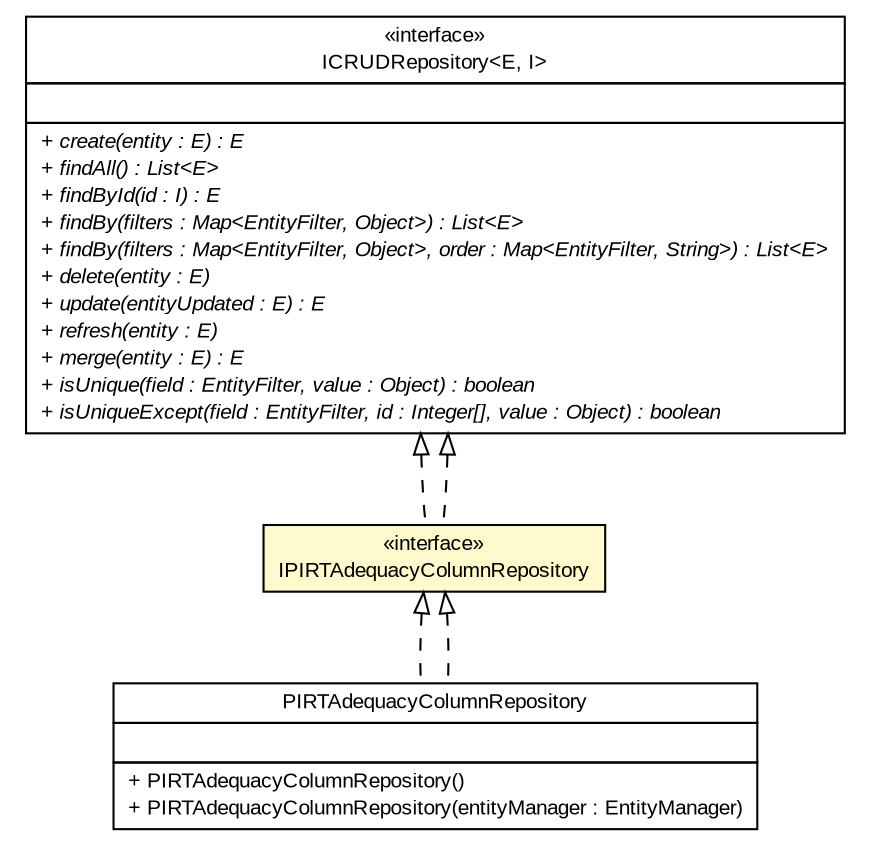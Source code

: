 #!/usr/local/bin/dot
#
# Class diagram 
# Generated by UMLGraph version R5_6-24-gf6e263 (http://www.umlgraph.org/)
#

digraph G {
	edge [fontname="arial",fontsize=10,labelfontname="arial",labelfontsize=10];
	node [fontname="arial",fontsize=10,shape=plaintext];
	nodesep=0.25;
	ranksep=0.5;
	// gov.sandia.cf.dao.ICRUDRepository<E, I>
	c182646 [label=<<table title="gov.sandia.cf.dao.ICRUDRepository" border="0" cellborder="1" cellspacing="0" cellpadding="2" port="p" href="./ICRUDRepository.html">
		<tr><td><table border="0" cellspacing="0" cellpadding="1">
<tr><td align="center" balign="center"> &#171;interface&#187; </td></tr>
<tr><td align="center" balign="center"> ICRUDRepository&lt;E, I&gt; </td></tr>
		</table></td></tr>
		<tr><td><table border="0" cellspacing="0" cellpadding="1">
<tr><td align="left" balign="left">  </td></tr>
		</table></td></tr>
		<tr><td><table border="0" cellspacing="0" cellpadding="1">
<tr><td align="left" balign="left"><font face="arial italic" point-size="10.0"> + create(entity : E) : E </font></td></tr>
<tr><td align="left" balign="left"><font face="arial italic" point-size="10.0"> + findAll() : List&lt;E&gt; </font></td></tr>
<tr><td align="left" balign="left"><font face="arial italic" point-size="10.0"> + findById(id : I) : E </font></td></tr>
<tr><td align="left" balign="left"><font face="arial italic" point-size="10.0"> + findBy(filters : Map&lt;EntityFilter, Object&gt;) : List&lt;E&gt; </font></td></tr>
<tr><td align="left" balign="left"><font face="arial italic" point-size="10.0"> + findBy(filters : Map&lt;EntityFilter, Object&gt;, order : Map&lt;EntityFilter, String&gt;) : List&lt;E&gt; </font></td></tr>
<tr><td align="left" balign="left"><font face="arial italic" point-size="10.0"> + delete(entity : E) </font></td></tr>
<tr><td align="left" balign="left"><font face="arial italic" point-size="10.0"> + update(entityUpdated : E) : E </font></td></tr>
<tr><td align="left" balign="left"><font face="arial italic" point-size="10.0"> + refresh(entity : E) </font></td></tr>
<tr><td align="left" balign="left"><font face="arial italic" point-size="10.0"> + merge(entity : E) : E </font></td></tr>
<tr><td align="left" balign="left"><font face="arial italic" point-size="10.0"> + isUnique(field : EntityFilter, value : Object) : boolean </font></td></tr>
<tr><td align="left" balign="left"><font face="arial italic" point-size="10.0"> + isUniqueExcept(field : EntityFilter, id : Integer[], value : Object) : boolean </font></td></tr>
		</table></td></tr>
		</table>>, URL="./ICRUDRepository.html", fontname="arial", fontcolor="black", fontsize=10.0];
	// gov.sandia.cf.dao.impl.PIRTAdequacyColumnRepository
	c182695 [label=<<table title="gov.sandia.cf.dao.impl.PIRTAdequacyColumnRepository" border="0" cellborder="1" cellspacing="0" cellpadding="2" port="p" href="./impl/PIRTAdequacyColumnRepository.html">
		<tr><td><table border="0" cellspacing="0" cellpadding="1">
<tr><td align="center" balign="center"> PIRTAdequacyColumnRepository </td></tr>
		</table></td></tr>
		<tr><td><table border="0" cellspacing="0" cellpadding="1">
<tr><td align="left" balign="left">  </td></tr>
		</table></td></tr>
		<tr><td><table border="0" cellspacing="0" cellpadding="1">
<tr><td align="left" balign="left"> + PIRTAdequacyColumnRepository() </td></tr>
<tr><td align="left" balign="left"> + PIRTAdequacyColumnRepository(entityManager : EntityManager) </td></tr>
		</table></td></tr>
		</table>>, URL="./impl/PIRTAdequacyColumnRepository.html", fontname="arial", fontcolor="black", fontsize=10.0];
	// gov.sandia.cf.dao.IPIRTAdequacyColumnRepository
	c182741 [label=<<table title="gov.sandia.cf.dao.IPIRTAdequacyColumnRepository" border="0" cellborder="1" cellspacing="0" cellpadding="2" port="p" bgcolor="lemonChiffon" href="./IPIRTAdequacyColumnRepository.html">
		<tr><td><table border="0" cellspacing="0" cellpadding="1">
<tr><td align="center" balign="center"> &#171;interface&#187; </td></tr>
<tr><td align="center" balign="center"> IPIRTAdequacyColumnRepository </td></tr>
		</table></td></tr>
		</table>>, URL="./IPIRTAdequacyColumnRepository.html", fontname="arial", fontcolor="black", fontsize=10.0];
	//gov.sandia.cf.dao.impl.PIRTAdequacyColumnRepository implements gov.sandia.cf.dao.IPIRTAdequacyColumnRepository
	c182741:p -> c182695:p [dir=back,arrowtail=empty,style=dashed];
	//gov.sandia.cf.dao.IPIRTAdequacyColumnRepository implements gov.sandia.cf.dao.ICRUDRepository<E, I>
	c182646:p -> c182741:p [dir=back,arrowtail=empty,style=dashed];
	//gov.sandia.cf.dao.IPIRTAdequacyColumnRepository implements gov.sandia.cf.dao.ICRUDRepository<E, I>
	c182646:p -> c182741:p [dir=back,arrowtail=empty,style=dashed];
	//gov.sandia.cf.dao.impl.PIRTAdequacyColumnRepository implements gov.sandia.cf.dao.IPIRTAdequacyColumnRepository
	c182741:p -> c182695:p [dir=back,arrowtail=empty,style=dashed];
}


